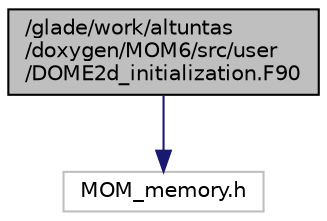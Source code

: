 digraph "/glade/work/altuntas/doxygen/MOM6/src/user/DOME2d_initialization.F90"
{
 // INTERACTIVE_SVG=YES
 // LATEX_PDF_SIZE
  edge [fontname="Helvetica",fontsize="10",labelfontname="Helvetica",labelfontsize="10"];
  node [fontname="Helvetica",fontsize="10",shape=record];
  Node1 [label="/glade/work/altuntas\l/doxygen/MOM6/src/user\l/DOME2d_initialization.F90",height=0.2,width=0.4,color="black", fillcolor="grey75", style="filled", fontcolor="black",tooltip=" "];
  Node1 -> Node2 [color="midnightblue",fontsize="10",style="solid",fontname="Helvetica"];
  Node2 [label="MOM_memory.h",height=0.2,width=0.4,color="grey75", fillcolor="white", style="filled",tooltip=" "];
}
